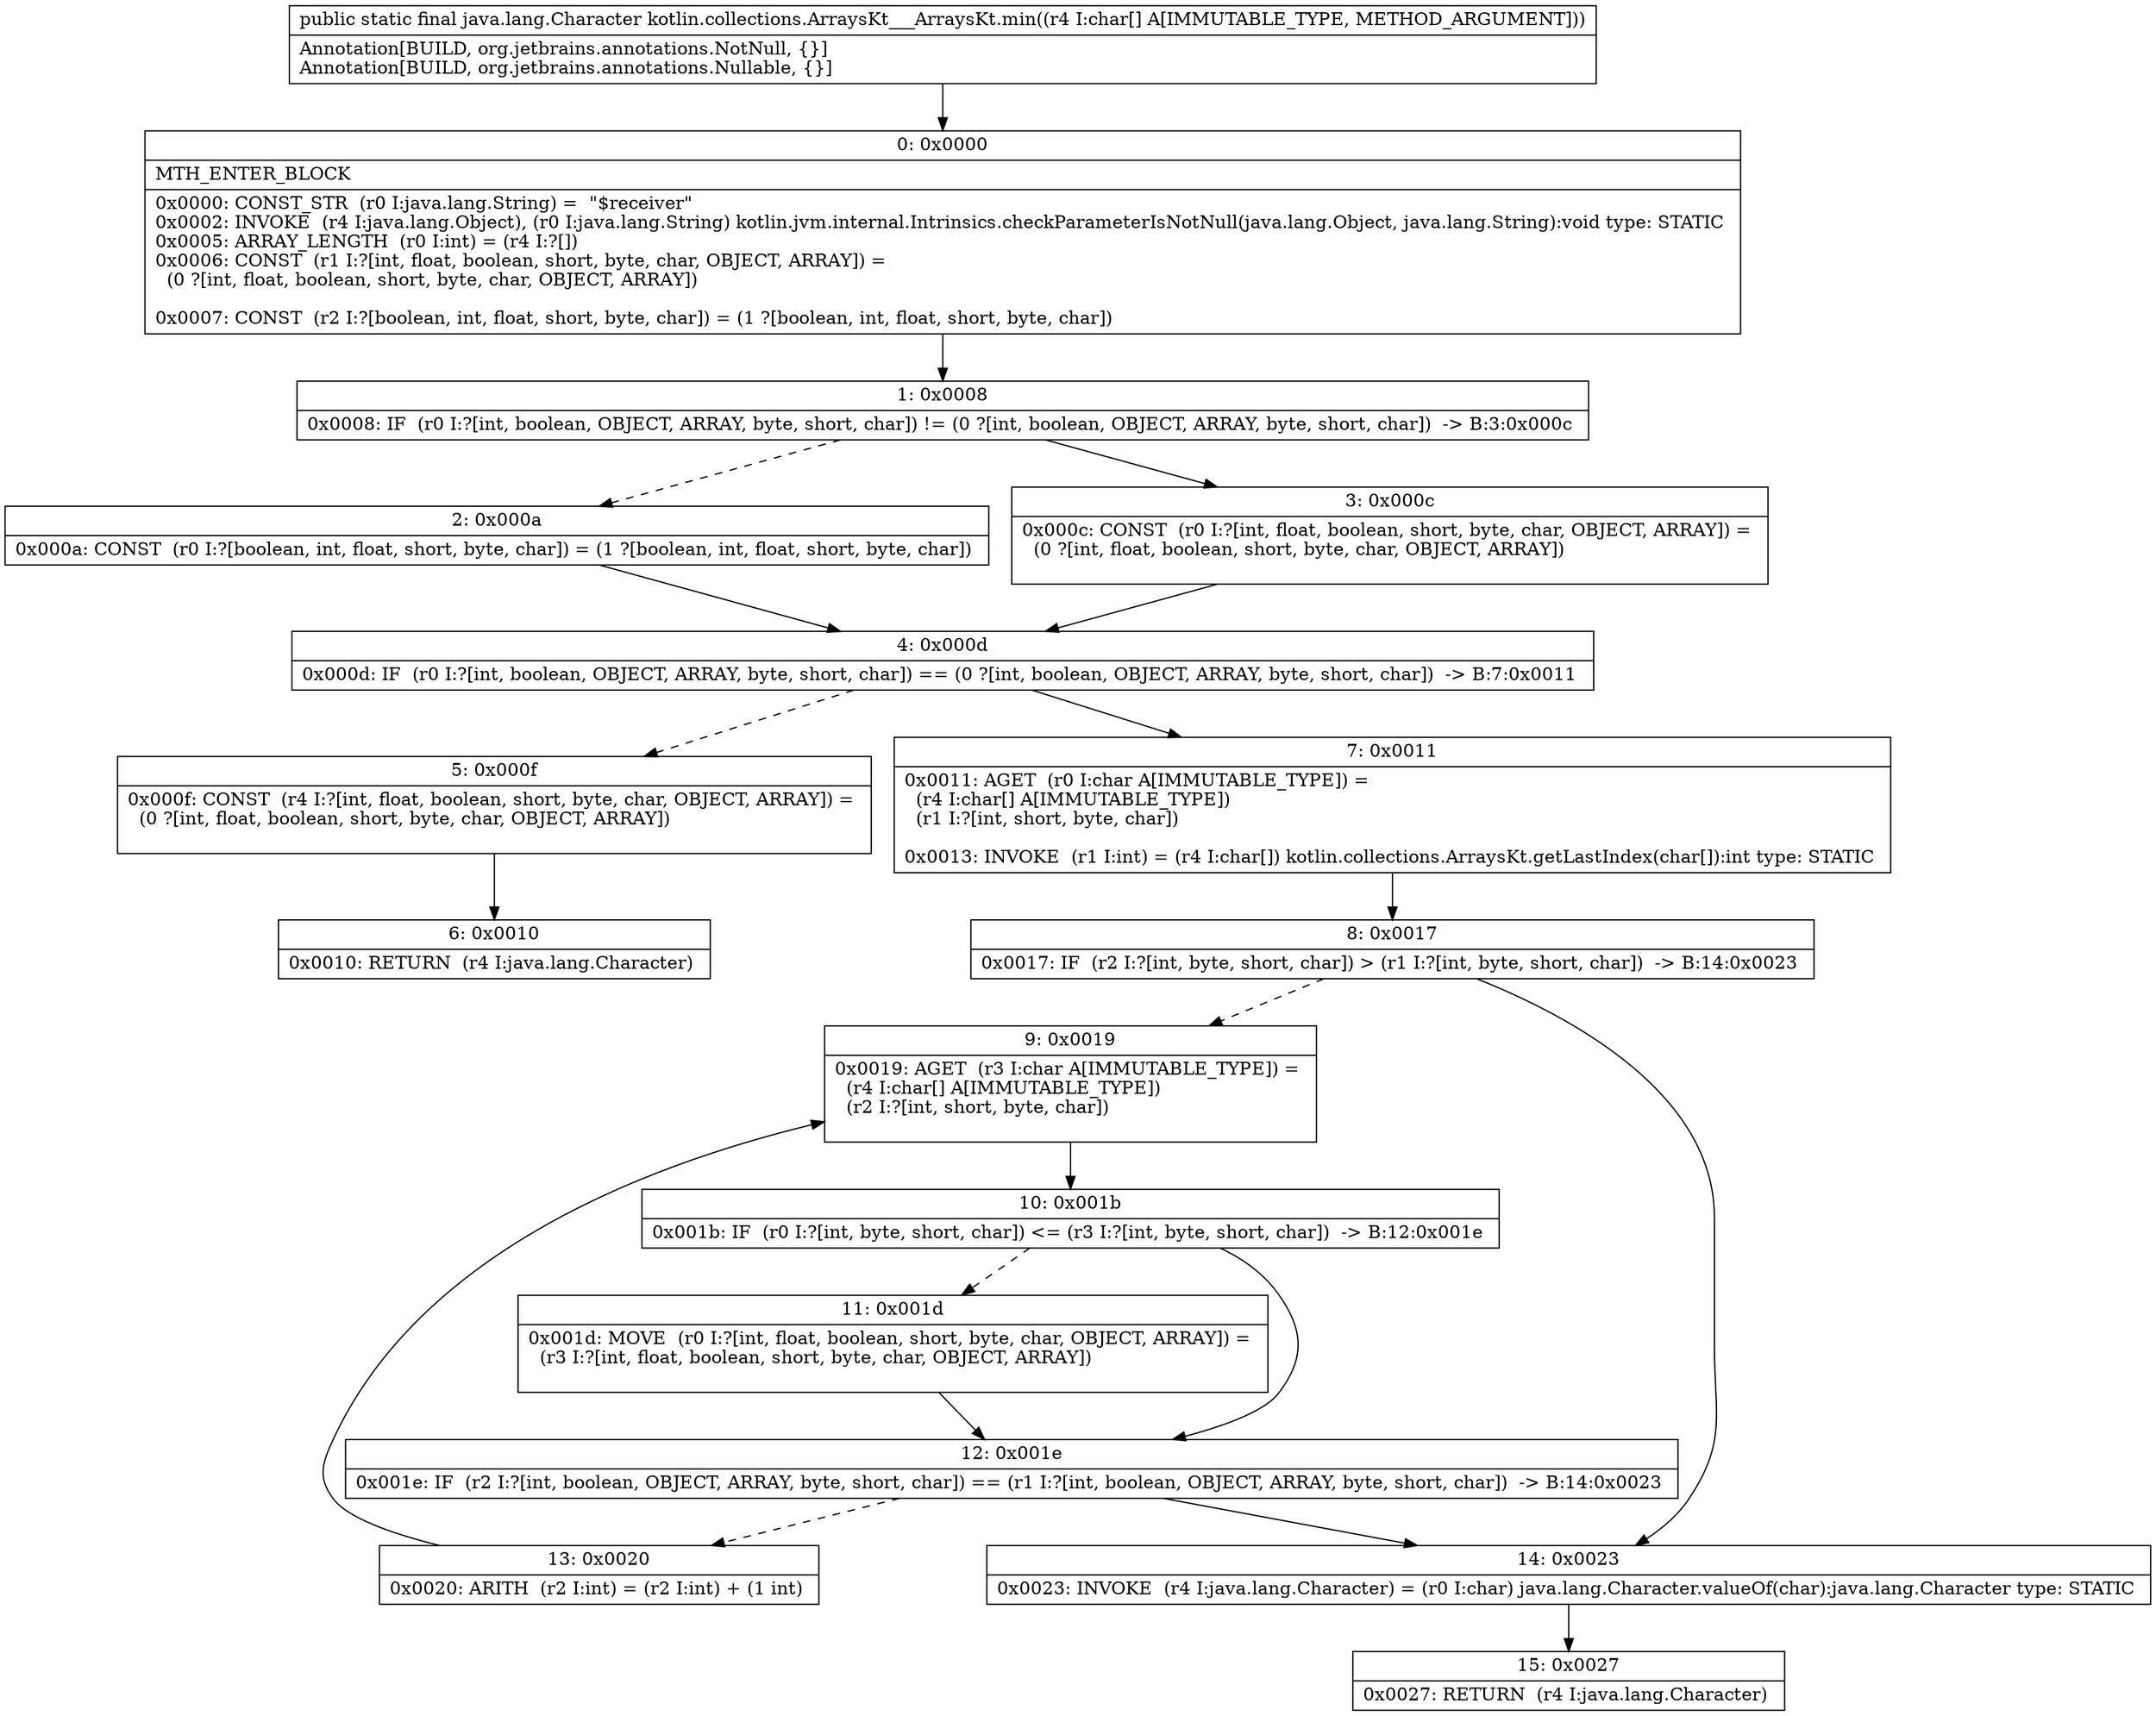 digraph "CFG forkotlin.collections.ArraysKt___ArraysKt.min([C)Ljava\/lang\/Character;" {
Node_0 [shape=record,label="{0\:\ 0x0000|MTH_ENTER_BLOCK\l|0x0000: CONST_STR  (r0 I:java.lang.String) =  \"$receiver\" \l0x0002: INVOKE  (r4 I:java.lang.Object), (r0 I:java.lang.String) kotlin.jvm.internal.Intrinsics.checkParameterIsNotNull(java.lang.Object, java.lang.String):void type: STATIC \l0x0005: ARRAY_LENGTH  (r0 I:int) = (r4 I:?[]) \l0x0006: CONST  (r1 I:?[int, float, boolean, short, byte, char, OBJECT, ARRAY]) = \l  (0 ?[int, float, boolean, short, byte, char, OBJECT, ARRAY])\l \l0x0007: CONST  (r2 I:?[boolean, int, float, short, byte, char]) = (1 ?[boolean, int, float, short, byte, char]) \l}"];
Node_1 [shape=record,label="{1\:\ 0x0008|0x0008: IF  (r0 I:?[int, boolean, OBJECT, ARRAY, byte, short, char]) != (0 ?[int, boolean, OBJECT, ARRAY, byte, short, char])  \-\> B:3:0x000c \l}"];
Node_2 [shape=record,label="{2\:\ 0x000a|0x000a: CONST  (r0 I:?[boolean, int, float, short, byte, char]) = (1 ?[boolean, int, float, short, byte, char]) \l}"];
Node_3 [shape=record,label="{3\:\ 0x000c|0x000c: CONST  (r0 I:?[int, float, boolean, short, byte, char, OBJECT, ARRAY]) = \l  (0 ?[int, float, boolean, short, byte, char, OBJECT, ARRAY])\l \l}"];
Node_4 [shape=record,label="{4\:\ 0x000d|0x000d: IF  (r0 I:?[int, boolean, OBJECT, ARRAY, byte, short, char]) == (0 ?[int, boolean, OBJECT, ARRAY, byte, short, char])  \-\> B:7:0x0011 \l}"];
Node_5 [shape=record,label="{5\:\ 0x000f|0x000f: CONST  (r4 I:?[int, float, boolean, short, byte, char, OBJECT, ARRAY]) = \l  (0 ?[int, float, boolean, short, byte, char, OBJECT, ARRAY])\l \l}"];
Node_6 [shape=record,label="{6\:\ 0x0010|0x0010: RETURN  (r4 I:java.lang.Character) \l}"];
Node_7 [shape=record,label="{7\:\ 0x0011|0x0011: AGET  (r0 I:char A[IMMUTABLE_TYPE]) = \l  (r4 I:char[] A[IMMUTABLE_TYPE])\l  (r1 I:?[int, short, byte, char])\l \l0x0013: INVOKE  (r1 I:int) = (r4 I:char[]) kotlin.collections.ArraysKt.getLastIndex(char[]):int type: STATIC \l}"];
Node_8 [shape=record,label="{8\:\ 0x0017|0x0017: IF  (r2 I:?[int, byte, short, char]) \> (r1 I:?[int, byte, short, char])  \-\> B:14:0x0023 \l}"];
Node_9 [shape=record,label="{9\:\ 0x0019|0x0019: AGET  (r3 I:char A[IMMUTABLE_TYPE]) = \l  (r4 I:char[] A[IMMUTABLE_TYPE])\l  (r2 I:?[int, short, byte, char])\l \l}"];
Node_10 [shape=record,label="{10\:\ 0x001b|0x001b: IF  (r0 I:?[int, byte, short, char]) \<= (r3 I:?[int, byte, short, char])  \-\> B:12:0x001e \l}"];
Node_11 [shape=record,label="{11\:\ 0x001d|0x001d: MOVE  (r0 I:?[int, float, boolean, short, byte, char, OBJECT, ARRAY]) = \l  (r3 I:?[int, float, boolean, short, byte, char, OBJECT, ARRAY])\l \l}"];
Node_12 [shape=record,label="{12\:\ 0x001e|0x001e: IF  (r2 I:?[int, boolean, OBJECT, ARRAY, byte, short, char]) == (r1 I:?[int, boolean, OBJECT, ARRAY, byte, short, char])  \-\> B:14:0x0023 \l}"];
Node_13 [shape=record,label="{13\:\ 0x0020|0x0020: ARITH  (r2 I:int) = (r2 I:int) + (1 int) \l}"];
Node_14 [shape=record,label="{14\:\ 0x0023|0x0023: INVOKE  (r4 I:java.lang.Character) = (r0 I:char) java.lang.Character.valueOf(char):java.lang.Character type: STATIC \l}"];
Node_15 [shape=record,label="{15\:\ 0x0027|0x0027: RETURN  (r4 I:java.lang.Character) \l}"];
MethodNode[shape=record,label="{public static final java.lang.Character kotlin.collections.ArraysKt___ArraysKt.min((r4 I:char[] A[IMMUTABLE_TYPE, METHOD_ARGUMENT]))  | Annotation[BUILD, org.jetbrains.annotations.NotNull, \{\}]\lAnnotation[BUILD, org.jetbrains.annotations.Nullable, \{\}]\l}"];
MethodNode -> Node_0;
Node_0 -> Node_1;
Node_1 -> Node_2[style=dashed];
Node_1 -> Node_3;
Node_2 -> Node_4;
Node_3 -> Node_4;
Node_4 -> Node_5[style=dashed];
Node_4 -> Node_7;
Node_5 -> Node_6;
Node_7 -> Node_8;
Node_8 -> Node_9[style=dashed];
Node_8 -> Node_14;
Node_9 -> Node_10;
Node_10 -> Node_11[style=dashed];
Node_10 -> Node_12;
Node_11 -> Node_12;
Node_12 -> Node_13[style=dashed];
Node_12 -> Node_14;
Node_13 -> Node_9;
Node_14 -> Node_15;
}

